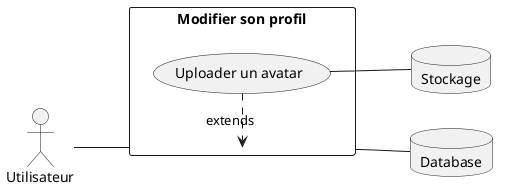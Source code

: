 @startuml
left to right direction
skinparam packageStyle rectangle
actor Utilisateur
database Database
database Stockage
rectangle "Modifier son profil" {
  Utilisateur -- (Modifier son profil)
  (Uploader un avatar) .> (Modifier son profil) : extends
  (Modifier son profil) -- Database
  (Uploader un avatar) -- Stockage
}
@enduml